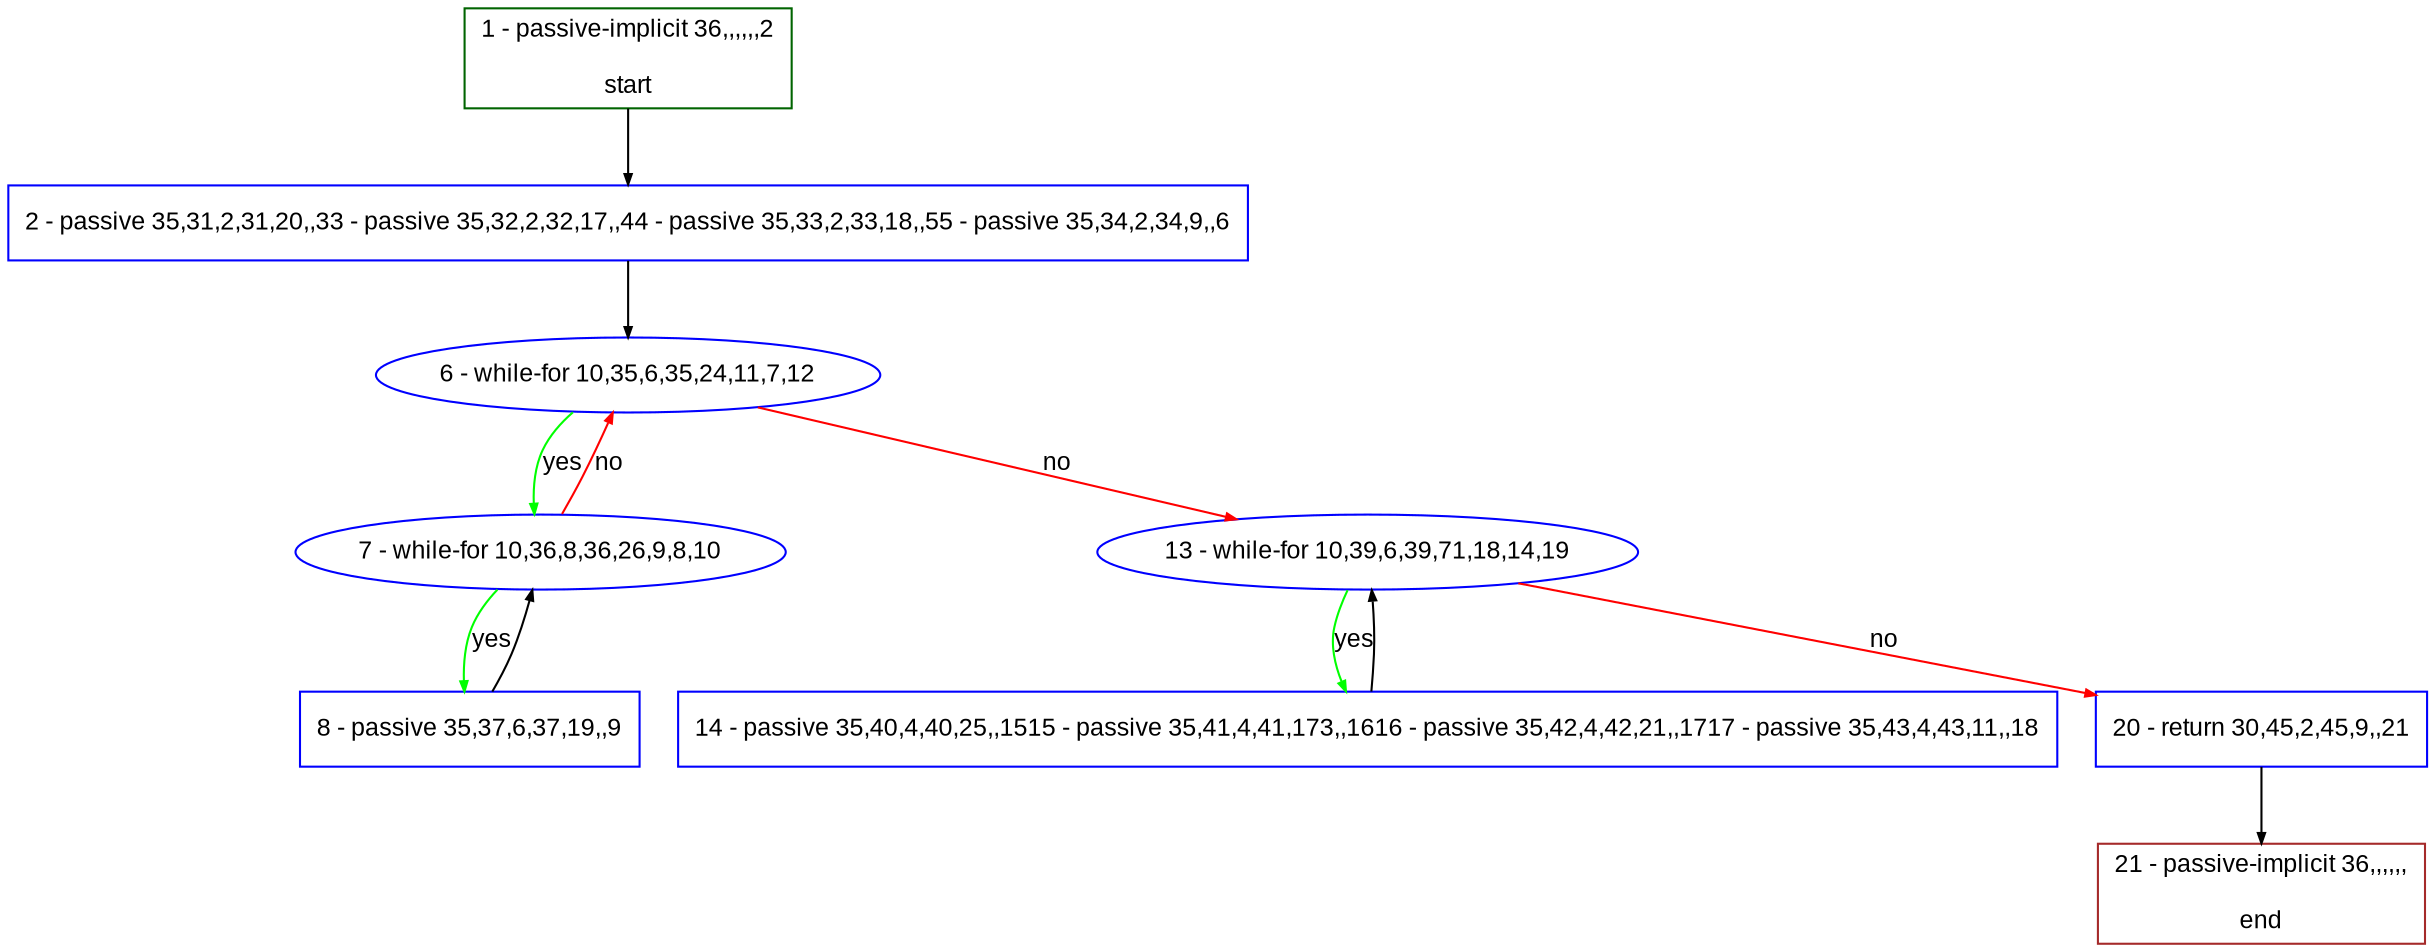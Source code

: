 digraph "" {
  graph [pack="true", label="", fontsize="12", packmode="clust", fontname="Arial", fillcolor="#FFFFCC", bgcolor="white", style="rounded,filled", compound="true"];
  node [node_initialized="no", label="", color="grey", fontsize="12", fillcolor="white", fontname="Arial", style="filled", shape="rectangle", compound="true", fixedsize="false"];
  edge [fontcolor="black", arrowhead="normal", arrowtail="none", arrowsize="0.5", ltail="", label="", color="black", fontsize="12", lhead="", fontname="Arial", dir="forward", compound="true"];
  __N1 [label="2 - passive 35,31,2,31,20,,33 - passive 35,32,2,32,17,,44 - passive 35,33,2,33,18,,55 - passive 35,34,2,34,9,,6", color="#0000ff", fillcolor="#ffffff", style="filled", shape="box"];
  __N2 [label="1 - passive-implicit 36,,,,,,2\n\nstart", color="#006400", fillcolor="#ffffff", style="filled", shape="box"];
  __N3 [label="6 - while-for 10,35,6,35,24,11,7,12", color="#0000ff", fillcolor="#ffffff", style="filled", shape="oval"];
  __N4 [label="7 - while-for 10,36,8,36,26,9,8,10", color="#0000ff", fillcolor="#ffffff", style="filled", shape="oval"];
  __N5 [label="13 - while-for 10,39,6,39,71,18,14,19", color="#0000ff", fillcolor="#ffffff", style="filled", shape="oval"];
  __N6 [label="8 - passive 35,37,6,37,19,,9", color="#0000ff", fillcolor="#ffffff", style="filled", shape="box"];
  __N7 [label="14 - passive 35,40,4,40,25,,1515 - passive 35,41,4,41,173,,1616 - passive 35,42,4,42,21,,1717 - passive 35,43,4,43,11,,18", color="#0000ff", fillcolor="#ffffff", style="filled", shape="box"];
  __N8 [label="20 - return 30,45,2,45,9,,21", color="#0000ff", fillcolor="#ffffff", style="filled", shape="box"];
  __N9 [label="21 - passive-implicit 36,,,,,,\n\nend", color="#a52a2a", fillcolor="#ffffff", style="filled", shape="box"];
  __N2 -> __N1 [arrowhead="normal", arrowtail="none", color="#000000", label="", dir="forward"];
  __N1 -> __N3 [arrowhead="normal", arrowtail="none", color="#000000", label="", dir="forward"];
  __N3 -> __N4 [arrowhead="normal", arrowtail="none", color="#00ff00", label="yes", dir="forward"];
  __N4 -> __N3 [arrowhead="normal", arrowtail="none", color="#ff0000", label="no", dir="forward"];
  __N3 -> __N5 [arrowhead="normal", arrowtail="none", color="#ff0000", label="no", dir="forward"];
  __N4 -> __N6 [arrowhead="normal", arrowtail="none", color="#00ff00", label="yes", dir="forward"];
  __N6 -> __N4 [arrowhead="normal", arrowtail="none", color="#000000", label="", dir="forward"];
  __N5 -> __N7 [arrowhead="normal", arrowtail="none", color="#00ff00", label="yes", dir="forward"];
  __N7 -> __N5 [arrowhead="normal", arrowtail="none", color="#000000", label="", dir="forward"];
  __N5 -> __N8 [arrowhead="normal", arrowtail="none", color="#ff0000", label="no", dir="forward"];
  __N8 -> __N9 [arrowhead="normal", arrowtail="none", color="#000000", label="", dir="forward"];
}
